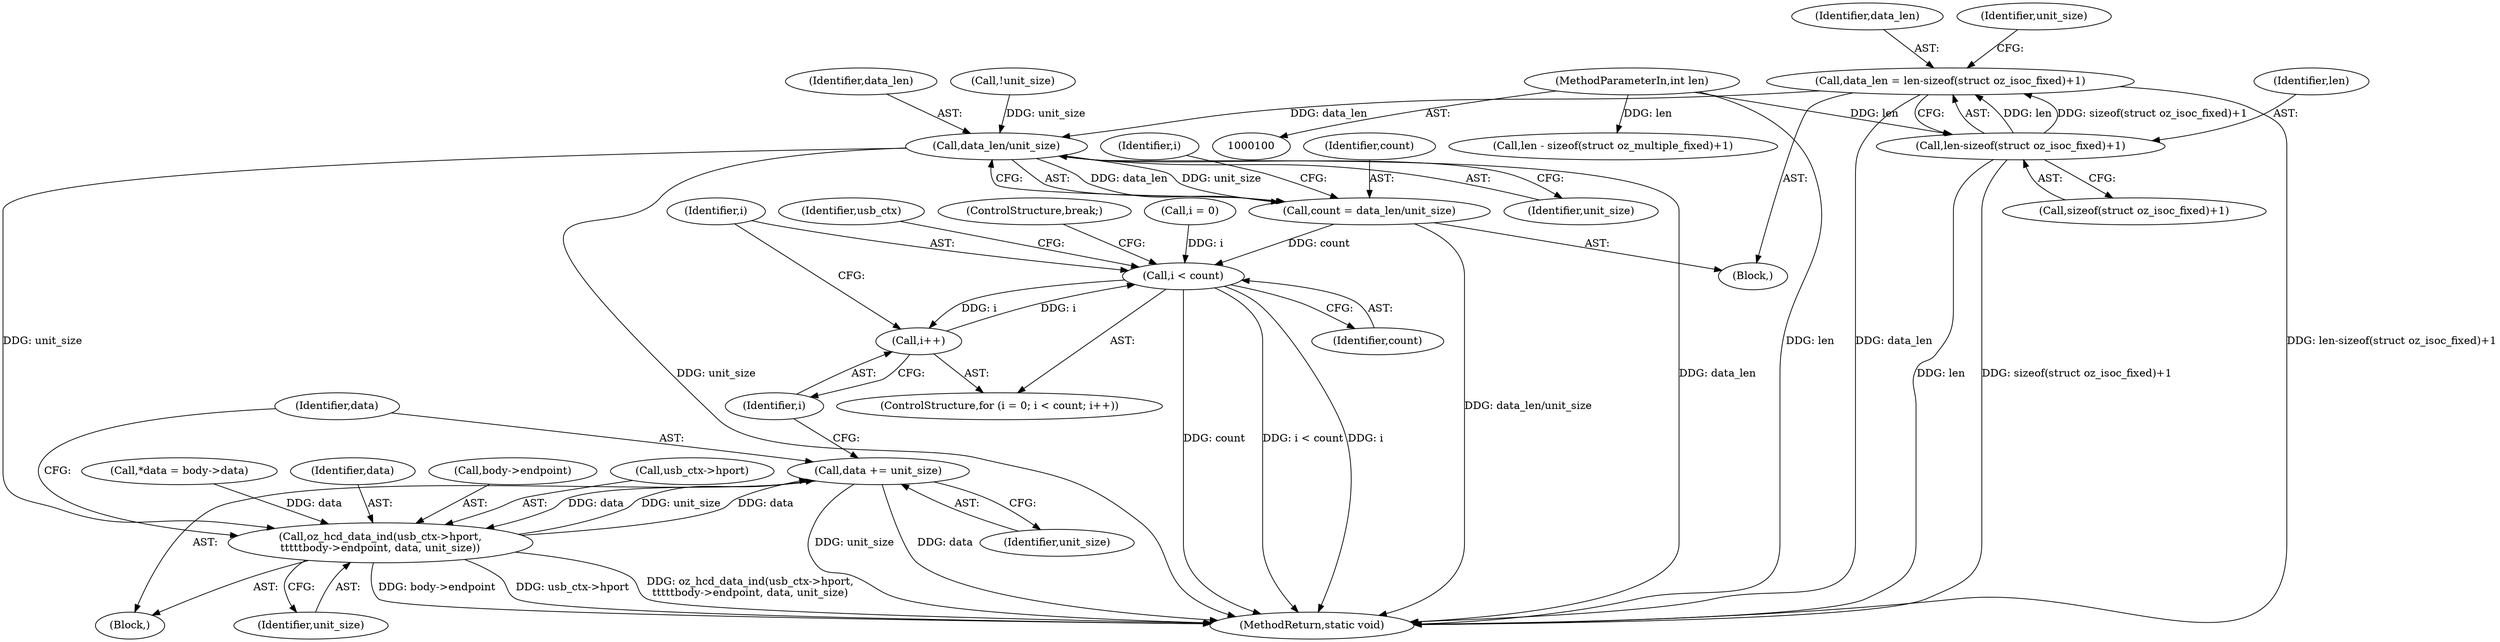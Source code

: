 digraph "0_linux_04bf464a5dfd9ade0dda918e44366c2c61fce80b@API" {
"1000179" [label="(Call,data_len = len-sizeof(struct oz_isoc_fixed)+1)"];
"1000181" [label="(Call,len-sizeof(struct oz_isoc_fixed)+1)"];
"1000103" [label="(MethodParameterIn,int len)"];
"1000207" [label="(Call,data_len/unit_size)"];
"1000205" [label="(Call,count = data_len/unit_size)"];
"1000214" [label="(Call,i < count)"];
"1000217" [label="(Call,i++)"];
"1000220" [label="(Call,oz_hcd_data_ind(usb_ctx->hport,\n\t\t\t\t\tbody->endpoint, data, unit_size))"];
"1000229" [label="(Call,data += unit_size)"];
"1000222" [label="(Identifier,usb_ctx)"];
"1000231" [label="(Identifier,unit_size)"];
"1000180" [label="(Identifier,data_len)"];
"1000205" [label="(Call,count = data_len/unit_size)"];
"1000194" [label="(Call,*data = body->data)"];
"1000171" [label="(Block,)"];
"1000227" [label="(Identifier,data)"];
"1000232" [label="(ControlStructure,break;)"];
"1000181" [label="(Call,len-sizeof(struct oz_isoc_fixed)+1)"];
"1000228" [label="(Identifier,unit_size)"];
"1000179" [label="(Call,data_len = len-sizeof(struct oz_isoc_fixed)+1)"];
"1000229" [label="(Call,data += unit_size)"];
"1000183" [label="(Call,sizeof(struct oz_isoc_fixed)+1)"];
"1000103" [label="(MethodParameterIn,int len)"];
"1000214" [label="(Call,i < count)"];
"1000189" [label="(Identifier,unit_size)"];
"1000224" [label="(Call,body->endpoint)"];
"1000221" [label="(Call,usb_ctx->hport)"];
"1000233" [label="(MethodReturn,static void)"];
"1000215" [label="(Identifier,i)"];
"1000219" [label="(Block,)"];
"1000217" [label="(Call,i++)"];
"1000207" [label="(Call,data_len/unit_size)"];
"1000202" [label="(Call,!unit_size)"];
"1000220" [label="(Call,oz_hcd_data_ind(usb_ctx->hport,\n\t\t\t\t\tbody->endpoint, data, unit_size))"];
"1000209" [label="(Identifier,unit_size)"];
"1000140" [label="(Call,len - sizeof(struct oz_multiple_fixed)+1)"];
"1000218" [label="(Identifier,i)"];
"1000212" [label="(Identifier,i)"];
"1000210" [label="(ControlStructure,for (i = 0; i < count; i++))"];
"1000182" [label="(Identifier,len)"];
"1000208" [label="(Identifier,data_len)"];
"1000216" [label="(Identifier,count)"];
"1000206" [label="(Identifier,count)"];
"1000230" [label="(Identifier,data)"];
"1000211" [label="(Call,i = 0)"];
"1000179" -> "1000171"  [label="AST: "];
"1000179" -> "1000181"  [label="CFG: "];
"1000180" -> "1000179"  [label="AST: "];
"1000181" -> "1000179"  [label="AST: "];
"1000189" -> "1000179"  [label="CFG: "];
"1000179" -> "1000233"  [label="DDG: len-sizeof(struct oz_isoc_fixed)+1"];
"1000179" -> "1000233"  [label="DDG: data_len"];
"1000181" -> "1000179"  [label="DDG: len"];
"1000181" -> "1000179"  [label="DDG: sizeof(struct oz_isoc_fixed)+1"];
"1000179" -> "1000207"  [label="DDG: data_len"];
"1000181" -> "1000183"  [label="CFG: "];
"1000182" -> "1000181"  [label="AST: "];
"1000183" -> "1000181"  [label="AST: "];
"1000181" -> "1000233"  [label="DDG: sizeof(struct oz_isoc_fixed)+1"];
"1000181" -> "1000233"  [label="DDG: len"];
"1000103" -> "1000181"  [label="DDG: len"];
"1000103" -> "1000100"  [label="AST: "];
"1000103" -> "1000233"  [label="DDG: len"];
"1000103" -> "1000140"  [label="DDG: len"];
"1000207" -> "1000205"  [label="AST: "];
"1000207" -> "1000209"  [label="CFG: "];
"1000208" -> "1000207"  [label="AST: "];
"1000209" -> "1000207"  [label="AST: "];
"1000205" -> "1000207"  [label="CFG: "];
"1000207" -> "1000233"  [label="DDG: data_len"];
"1000207" -> "1000233"  [label="DDG: unit_size"];
"1000207" -> "1000205"  [label="DDG: data_len"];
"1000207" -> "1000205"  [label="DDG: unit_size"];
"1000202" -> "1000207"  [label="DDG: unit_size"];
"1000207" -> "1000220"  [label="DDG: unit_size"];
"1000205" -> "1000171"  [label="AST: "];
"1000206" -> "1000205"  [label="AST: "];
"1000212" -> "1000205"  [label="CFG: "];
"1000205" -> "1000233"  [label="DDG: data_len/unit_size"];
"1000205" -> "1000214"  [label="DDG: count"];
"1000214" -> "1000210"  [label="AST: "];
"1000214" -> "1000216"  [label="CFG: "];
"1000215" -> "1000214"  [label="AST: "];
"1000216" -> "1000214"  [label="AST: "];
"1000222" -> "1000214"  [label="CFG: "];
"1000232" -> "1000214"  [label="CFG: "];
"1000214" -> "1000233"  [label="DDG: count"];
"1000214" -> "1000233"  [label="DDG: i < count"];
"1000214" -> "1000233"  [label="DDG: i"];
"1000217" -> "1000214"  [label="DDG: i"];
"1000211" -> "1000214"  [label="DDG: i"];
"1000214" -> "1000217"  [label="DDG: i"];
"1000217" -> "1000210"  [label="AST: "];
"1000217" -> "1000218"  [label="CFG: "];
"1000218" -> "1000217"  [label="AST: "];
"1000215" -> "1000217"  [label="CFG: "];
"1000220" -> "1000219"  [label="AST: "];
"1000220" -> "1000228"  [label="CFG: "];
"1000221" -> "1000220"  [label="AST: "];
"1000224" -> "1000220"  [label="AST: "];
"1000227" -> "1000220"  [label="AST: "];
"1000228" -> "1000220"  [label="AST: "];
"1000230" -> "1000220"  [label="CFG: "];
"1000220" -> "1000233"  [label="DDG: usb_ctx->hport"];
"1000220" -> "1000233"  [label="DDG: oz_hcd_data_ind(usb_ctx->hport,\n\t\t\t\t\tbody->endpoint, data, unit_size)"];
"1000220" -> "1000233"  [label="DDG: body->endpoint"];
"1000194" -> "1000220"  [label="DDG: data"];
"1000229" -> "1000220"  [label="DDG: data"];
"1000220" -> "1000229"  [label="DDG: unit_size"];
"1000220" -> "1000229"  [label="DDG: data"];
"1000229" -> "1000219"  [label="AST: "];
"1000229" -> "1000231"  [label="CFG: "];
"1000230" -> "1000229"  [label="AST: "];
"1000231" -> "1000229"  [label="AST: "];
"1000218" -> "1000229"  [label="CFG: "];
"1000229" -> "1000233"  [label="DDG: unit_size"];
"1000229" -> "1000233"  [label="DDG: data"];
}
